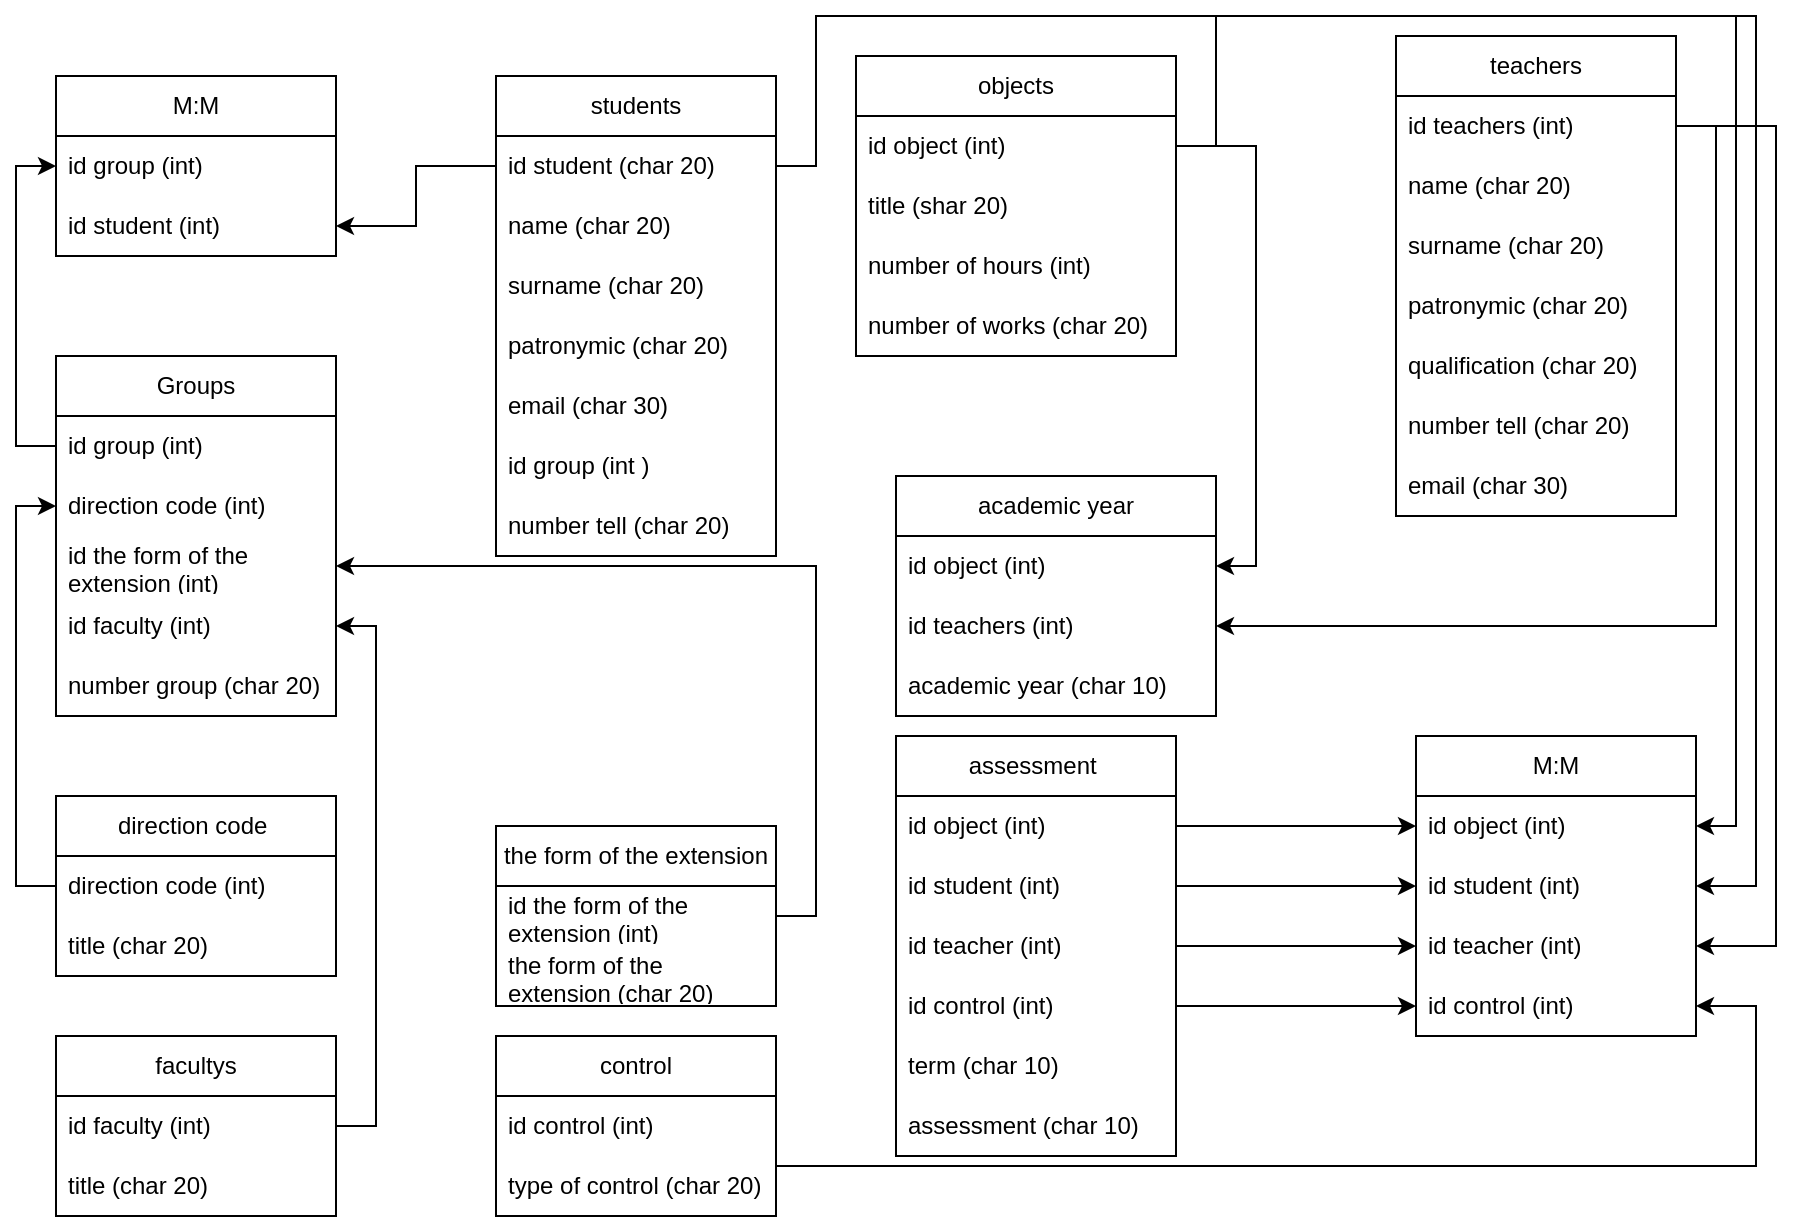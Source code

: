 <mxfile version="23.1.5" type="github">
  <diagram name="Страница 1" id="pWXho5jMBUjP_oFFiIED">
    <mxGraphModel dx="2261" dy="738" grid="1" gridSize="10" guides="1" tooltips="1" connect="1" arrows="1" fold="1" page="1" pageScale="1" pageWidth="827" pageHeight="1169" math="0" shadow="0">
      <root>
        <mxCell id="0" />
        <mxCell id="1" parent="0" />
        <mxCell id="2FqhAD9xJBS36tueg20O-74" value="objects" style="swimlane;fontStyle=0;childLayout=stackLayout;horizontal=1;startSize=30;horizontalStack=0;resizeParent=1;resizeParentMax=0;resizeLast=0;collapsible=1;marginBottom=0;whiteSpace=wrap;html=1;" parent="1" vertex="1">
          <mxGeometry x="240" y="60" width="160" height="150" as="geometry" />
        </mxCell>
        <mxCell id="2FqhAD9xJBS36tueg20O-75" value="id object (int)" style="text;strokeColor=none;fillColor=none;align=left;verticalAlign=middle;spacingLeft=4;spacingRight=4;overflow=hidden;points=[[0,0.5],[1,0.5]];portConstraint=eastwest;rotatable=0;whiteSpace=wrap;html=1;" parent="2FqhAD9xJBS36tueg20O-74" vertex="1">
          <mxGeometry y="30" width="160" height="30" as="geometry" />
        </mxCell>
        <mxCell id="2FqhAD9xJBS36tueg20O-76" value="title (shar 20)" style="text;strokeColor=none;fillColor=none;align=left;verticalAlign=middle;spacingLeft=4;spacingRight=4;overflow=hidden;points=[[0,0.5],[1,0.5]];portConstraint=eastwest;rotatable=0;whiteSpace=wrap;html=1;" parent="2FqhAD9xJBS36tueg20O-74" vertex="1">
          <mxGeometry y="60" width="160" height="30" as="geometry" />
        </mxCell>
        <mxCell id="2FqhAD9xJBS36tueg20O-77" value="number of hours (int)" style="text;strokeColor=none;fillColor=none;align=left;verticalAlign=middle;spacingLeft=4;spacingRight=4;overflow=hidden;points=[[0,0.5],[1,0.5]];portConstraint=eastwest;rotatable=0;whiteSpace=wrap;html=1;" parent="2FqhAD9xJBS36tueg20O-74" vertex="1">
          <mxGeometry y="90" width="160" height="30" as="geometry" />
        </mxCell>
        <mxCell id="2FqhAD9xJBS36tueg20O-78" value="number of works (char 20)" style="text;strokeColor=none;fillColor=none;align=left;verticalAlign=middle;spacingLeft=4;spacingRight=4;overflow=hidden;points=[[0,0.5],[1,0.5]];portConstraint=eastwest;rotatable=0;whiteSpace=wrap;html=1;" parent="2FqhAD9xJBS36tueg20O-74" vertex="1">
          <mxGeometry y="120" width="160" height="30" as="geometry" />
        </mxCell>
        <mxCell id="2FqhAD9xJBS36tueg20O-79" value="students" style="swimlane;fontStyle=0;childLayout=stackLayout;horizontal=1;startSize=30;horizontalStack=0;resizeParent=1;resizeParentMax=0;resizeLast=0;collapsible=1;marginBottom=0;whiteSpace=wrap;html=1;" parent="1" vertex="1">
          <mxGeometry x="60" y="70" width="140" height="240" as="geometry" />
        </mxCell>
        <mxCell id="2FqhAD9xJBS36tueg20O-80" value="id student (char 20)" style="text;strokeColor=none;fillColor=none;align=left;verticalAlign=middle;spacingLeft=4;spacingRight=4;overflow=hidden;points=[[0,0.5],[1,0.5]];portConstraint=eastwest;rotatable=0;whiteSpace=wrap;html=1;" parent="2FqhAD9xJBS36tueg20O-79" vertex="1">
          <mxGeometry y="30" width="140" height="30" as="geometry" />
        </mxCell>
        <mxCell id="2FqhAD9xJBS36tueg20O-81" value="name (char 20)" style="text;strokeColor=none;fillColor=none;align=left;verticalAlign=middle;spacingLeft=4;spacingRight=4;overflow=hidden;points=[[0,0.5],[1,0.5]];portConstraint=eastwest;rotatable=0;whiteSpace=wrap;html=1;" parent="2FqhAD9xJBS36tueg20O-79" vertex="1">
          <mxGeometry y="60" width="140" height="30" as="geometry" />
        </mxCell>
        <mxCell id="2FqhAD9xJBS36tueg20O-82" value="surname (char 20)" style="text;strokeColor=none;fillColor=none;align=left;verticalAlign=middle;spacingLeft=4;spacingRight=4;overflow=hidden;points=[[0,0.5],[1,0.5]];portConstraint=eastwest;rotatable=0;whiteSpace=wrap;html=1;" parent="2FqhAD9xJBS36tueg20O-79" vertex="1">
          <mxGeometry y="90" width="140" height="30" as="geometry" />
        </mxCell>
        <mxCell id="2FqhAD9xJBS36tueg20O-83" value="patronymic (char 20)" style="text;strokeColor=none;fillColor=none;align=left;verticalAlign=middle;spacingLeft=4;spacingRight=4;overflow=hidden;points=[[0,0.5],[1,0.5]];portConstraint=eastwest;rotatable=0;whiteSpace=wrap;html=1;" parent="2FqhAD9xJBS36tueg20O-79" vertex="1">
          <mxGeometry y="120" width="140" height="30" as="geometry" />
        </mxCell>
        <mxCell id="2FqhAD9xJBS36tueg20O-84" value="email (char 30)" style="text;strokeColor=none;fillColor=none;align=left;verticalAlign=middle;spacingLeft=4;spacingRight=4;overflow=hidden;points=[[0,0.5],[1,0.5]];portConstraint=eastwest;rotatable=0;whiteSpace=wrap;html=1;" parent="2FqhAD9xJBS36tueg20O-79" vertex="1">
          <mxGeometry y="150" width="140" height="30" as="geometry" />
        </mxCell>
        <mxCell id="2FqhAD9xJBS36tueg20O-85" value="id group (int )" style="text;strokeColor=none;fillColor=none;align=left;verticalAlign=middle;spacingLeft=4;spacingRight=4;overflow=hidden;points=[[0,0.5],[1,0.5]];portConstraint=eastwest;rotatable=0;whiteSpace=wrap;html=1;" parent="2FqhAD9xJBS36tueg20O-79" vertex="1">
          <mxGeometry y="180" width="140" height="30" as="geometry" />
        </mxCell>
        <mxCell id="2FqhAD9xJBS36tueg20O-86" value="number tell (char 20)" style="text;strokeColor=none;fillColor=none;align=left;verticalAlign=middle;spacingLeft=4;spacingRight=4;overflow=hidden;points=[[0,0.5],[1,0.5]];portConstraint=eastwest;rotatable=0;whiteSpace=wrap;html=1;" parent="2FqhAD9xJBS36tueg20O-79" vertex="1">
          <mxGeometry y="210" width="140" height="30" as="geometry" />
        </mxCell>
        <mxCell id="2FqhAD9xJBS36tueg20O-87" value="Groups" style="swimlane;fontStyle=0;childLayout=stackLayout;horizontal=1;startSize=30;horizontalStack=0;resizeParent=1;resizeParentMax=0;resizeLast=0;collapsible=1;marginBottom=0;whiteSpace=wrap;html=1;" parent="1" vertex="1">
          <mxGeometry x="-160" y="210" width="140" height="180" as="geometry" />
        </mxCell>
        <mxCell id="2FqhAD9xJBS36tueg20O-88" value="id group (int)" style="text;strokeColor=none;fillColor=none;align=left;verticalAlign=middle;spacingLeft=4;spacingRight=4;overflow=hidden;points=[[0,0.5],[1,0.5]];portConstraint=eastwest;rotatable=0;whiteSpace=wrap;html=1;" parent="2FqhAD9xJBS36tueg20O-87" vertex="1">
          <mxGeometry y="30" width="140" height="30" as="geometry" />
        </mxCell>
        <mxCell id="2FqhAD9xJBS36tueg20O-89" value="direction code (int)" style="text;strokeColor=none;fillColor=none;align=left;verticalAlign=middle;spacingLeft=4;spacingRight=4;overflow=hidden;points=[[0,0.5],[1,0.5]];portConstraint=eastwest;rotatable=0;whiteSpace=wrap;html=1;" parent="2FqhAD9xJBS36tueg20O-87" vertex="1">
          <mxGeometry y="60" width="140" height="30" as="geometry" />
        </mxCell>
        <mxCell id="2FqhAD9xJBS36tueg20O-90" value="id&amp;nbsp;the form of the extension (int)" style="text;strokeColor=none;fillColor=none;align=left;verticalAlign=middle;spacingLeft=4;spacingRight=4;overflow=hidden;points=[[0,0.5],[1,0.5]];portConstraint=eastwest;rotatable=0;whiteSpace=wrap;html=1;" parent="2FqhAD9xJBS36tueg20O-87" vertex="1">
          <mxGeometry y="90" width="140" height="30" as="geometry" />
        </mxCell>
        <mxCell id="2FqhAD9xJBS36tueg20O-91" value="id faculty (int)" style="text;strokeColor=none;fillColor=none;align=left;verticalAlign=middle;spacingLeft=4;spacingRight=4;overflow=hidden;points=[[0,0.5],[1,0.5]];portConstraint=eastwest;rotatable=0;whiteSpace=wrap;html=1;" parent="2FqhAD9xJBS36tueg20O-87" vertex="1">
          <mxGeometry y="120" width="140" height="30" as="geometry" />
        </mxCell>
        <mxCell id="2FqhAD9xJBS36tueg20O-92" value="number group (char 20)" style="text;strokeColor=none;fillColor=none;align=left;verticalAlign=middle;spacingLeft=4;spacingRight=4;overflow=hidden;points=[[0,0.5],[1,0.5]];portConstraint=eastwest;rotatable=0;whiteSpace=wrap;html=1;" parent="2FqhAD9xJBS36tueg20O-87" vertex="1">
          <mxGeometry y="150" width="140" height="30" as="geometry" />
        </mxCell>
        <mxCell id="2FqhAD9xJBS36tueg20O-93" value="facultys" style="swimlane;fontStyle=0;childLayout=stackLayout;horizontal=1;startSize=30;horizontalStack=0;resizeParent=1;resizeParentMax=0;resizeLast=0;collapsible=1;marginBottom=0;whiteSpace=wrap;html=1;" parent="1" vertex="1">
          <mxGeometry x="-160" y="550" width="140" height="90" as="geometry" />
        </mxCell>
        <mxCell id="2FqhAD9xJBS36tueg20O-94" value="id faculty (int)" style="text;strokeColor=none;fillColor=none;align=left;verticalAlign=middle;spacingLeft=4;spacingRight=4;overflow=hidden;points=[[0,0.5],[1,0.5]];portConstraint=eastwest;rotatable=0;whiteSpace=wrap;html=1;" parent="2FqhAD9xJBS36tueg20O-93" vertex="1">
          <mxGeometry y="30" width="140" height="30" as="geometry" />
        </mxCell>
        <mxCell id="2FqhAD9xJBS36tueg20O-95" value="title (char 20)" style="text;strokeColor=none;fillColor=none;align=left;verticalAlign=middle;spacingLeft=4;spacingRight=4;overflow=hidden;points=[[0,0.5],[1,0.5]];portConstraint=eastwest;rotatable=0;whiteSpace=wrap;html=1;" parent="2FqhAD9xJBS36tueg20O-93" vertex="1">
          <mxGeometry y="60" width="140" height="30" as="geometry" />
        </mxCell>
        <mxCell id="2FqhAD9xJBS36tueg20O-96" value="the form of the extension" style="swimlane;fontStyle=0;childLayout=stackLayout;horizontal=1;startSize=30;horizontalStack=0;resizeParent=1;resizeParentMax=0;resizeLast=0;collapsible=1;marginBottom=0;whiteSpace=wrap;html=1;" parent="1" vertex="1">
          <mxGeometry x="60" y="445" width="140" height="90" as="geometry" />
        </mxCell>
        <mxCell id="2FqhAD9xJBS36tueg20O-97" value="id&amp;nbsp;the form of the extension (int)" style="text;strokeColor=none;fillColor=none;align=left;verticalAlign=middle;spacingLeft=4;spacingRight=4;overflow=hidden;points=[[0,0.5],[1,0.5]];portConstraint=eastwest;rotatable=0;whiteSpace=wrap;html=1;" parent="2FqhAD9xJBS36tueg20O-96" vertex="1">
          <mxGeometry y="30" width="140" height="30" as="geometry" />
        </mxCell>
        <mxCell id="2FqhAD9xJBS36tueg20O-98" value="the form of the extension (char 20)" style="text;strokeColor=none;fillColor=none;align=left;verticalAlign=middle;spacingLeft=4;spacingRight=4;overflow=hidden;points=[[0,0.5],[1,0.5]];portConstraint=eastwest;rotatable=0;whiteSpace=wrap;html=1;" parent="2FqhAD9xJBS36tueg20O-96" vertex="1">
          <mxGeometry y="60" width="140" height="30" as="geometry" />
        </mxCell>
        <mxCell id="2FqhAD9xJBS36tueg20O-99" value="direction code&amp;nbsp;" style="swimlane;fontStyle=0;childLayout=stackLayout;horizontal=1;startSize=30;horizontalStack=0;resizeParent=1;resizeParentMax=0;resizeLast=0;collapsible=1;marginBottom=0;whiteSpace=wrap;html=1;" parent="1" vertex="1">
          <mxGeometry x="-160" y="430" width="140" height="90" as="geometry" />
        </mxCell>
        <mxCell id="2FqhAD9xJBS36tueg20O-100" value="direction code (int)" style="text;strokeColor=none;fillColor=none;align=left;verticalAlign=middle;spacingLeft=4;spacingRight=4;overflow=hidden;points=[[0,0.5],[1,0.5]];portConstraint=eastwest;rotatable=0;whiteSpace=wrap;html=1;" parent="2FqhAD9xJBS36tueg20O-99" vertex="1">
          <mxGeometry y="30" width="140" height="30" as="geometry" />
        </mxCell>
        <mxCell id="2FqhAD9xJBS36tueg20O-101" value="title (char 20)" style="text;strokeColor=none;fillColor=none;align=left;verticalAlign=middle;spacingLeft=4;spacingRight=4;overflow=hidden;points=[[0,0.5],[1,0.5]];portConstraint=eastwest;rotatable=0;whiteSpace=wrap;html=1;" parent="2FqhAD9xJBS36tueg20O-99" vertex="1">
          <mxGeometry y="60" width="140" height="30" as="geometry" />
        </mxCell>
        <mxCell id="2FqhAD9xJBS36tueg20O-102" value="teachers" style="swimlane;fontStyle=0;childLayout=stackLayout;horizontal=1;startSize=30;horizontalStack=0;resizeParent=1;resizeParentMax=0;resizeLast=0;collapsible=1;marginBottom=0;whiteSpace=wrap;html=1;" parent="1" vertex="1">
          <mxGeometry x="510" y="50" width="140" height="240" as="geometry" />
        </mxCell>
        <mxCell id="2FqhAD9xJBS36tueg20O-103" value="id teachers (int)&amp;nbsp;" style="text;strokeColor=none;fillColor=none;align=left;verticalAlign=middle;spacingLeft=4;spacingRight=4;overflow=hidden;points=[[0,0.5],[1,0.5]];portConstraint=eastwest;rotatable=0;whiteSpace=wrap;html=1;" parent="2FqhAD9xJBS36tueg20O-102" vertex="1">
          <mxGeometry y="30" width="140" height="30" as="geometry" />
        </mxCell>
        <mxCell id="2FqhAD9xJBS36tueg20O-104" value="name (char 20)" style="text;strokeColor=none;fillColor=none;align=left;verticalAlign=middle;spacingLeft=4;spacingRight=4;overflow=hidden;points=[[0,0.5],[1,0.5]];portConstraint=eastwest;rotatable=0;whiteSpace=wrap;html=1;" parent="2FqhAD9xJBS36tueg20O-102" vertex="1">
          <mxGeometry y="60" width="140" height="30" as="geometry" />
        </mxCell>
        <mxCell id="2FqhAD9xJBS36tueg20O-105" value="surname (char 20)" style="text;strokeColor=none;fillColor=none;align=left;verticalAlign=middle;spacingLeft=4;spacingRight=4;overflow=hidden;points=[[0,0.5],[1,0.5]];portConstraint=eastwest;rotatable=0;whiteSpace=wrap;html=1;" parent="2FqhAD9xJBS36tueg20O-102" vertex="1">
          <mxGeometry y="90" width="140" height="30" as="geometry" />
        </mxCell>
        <mxCell id="2FqhAD9xJBS36tueg20O-106" value="patronymic (char 20)" style="text;strokeColor=none;fillColor=none;align=left;verticalAlign=middle;spacingLeft=4;spacingRight=4;overflow=hidden;points=[[0,0.5],[1,0.5]];portConstraint=eastwest;rotatable=0;whiteSpace=wrap;html=1;" parent="2FqhAD9xJBS36tueg20O-102" vertex="1">
          <mxGeometry y="120" width="140" height="30" as="geometry" />
        </mxCell>
        <mxCell id="2FqhAD9xJBS36tueg20O-107" value="qualification (char 20)" style="text;strokeColor=none;fillColor=none;align=left;verticalAlign=middle;spacingLeft=4;spacingRight=4;overflow=hidden;points=[[0,0.5],[1,0.5]];portConstraint=eastwest;rotatable=0;whiteSpace=wrap;html=1;" parent="2FqhAD9xJBS36tueg20O-102" vertex="1">
          <mxGeometry y="150" width="140" height="30" as="geometry" />
        </mxCell>
        <mxCell id="2FqhAD9xJBS36tueg20O-108" value="number tell (char 20)" style="text;strokeColor=none;fillColor=none;align=left;verticalAlign=middle;spacingLeft=4;spacingRight=4;overflow=hidden;points=[[0,0.5],[1,0.5]];portConstraint=eastwest;rotatable=0;whiteSpace=wrap;html=1;" parent="2FqhAD9xJBS36tueg20O-102" vertex="1">
          <mxGeometry y="180" width="140" height="30" as="geometry" />
        </mxCell>
        <mxCell id="2FqhAD9xJBS36tueg20O-109" value="email (char 30)" style="text;strokeColor=none;fillColor=none;align=left;verticalAlign=middle;spacingLeft=4;spacingRight=4;overflow=hidden;points=[[0,0.5],[1,0.5]];portConstraint=eastwest;rotatable=0;whiteSpace=wrap;html=1;" parent="2FqhAD9xJBS36tueg20O-102" vertex="1">
          <mxGeometry y="210" width="140" height="30" as="geometry" />
        </mxCell>
        <mxCell id="2FqhAD9xJBS36tueg20O-110" value="control" style="swimlane;fontStyle=0;childLayout=stackLayout;horizontal=1;startSize=30;horizontalStack=0;resizeParent=1;resizeParentMax=0;resizeLast=0;collapsible=1;marginBottom=0;whiteSpace=wrap;html=1;" parent="1" vertex="1">
          <mxGeometry x="60" y="550" width="140" height="90" as="geometry" />
        </mxCell>
        <mxCell id="2FqhAD9xJBS36tueg20O-111" value="id control (int)" style="text;strokeColor=none;fillColor=none;align=left;verticalAlign=middle;spacingLeft=4;spacingRight=4;overflow=hidden;points=[[0,0.5],[1,0.5]];portConstraint=eastwest;rotatable=0;whiteSpace=wrap;html=1;" parent="2FqhAD9xJBS36tueg20O-110" vertex="1">
          <mxGeometry y="30" width="140" height="30" as="geometry" />
        </mxCell>
        <mxCell id="2FqhAD9xJBS36tueg20O-112" value="type of control (char 20)" style="text;strokeColor=none;fillColor=none;align=left;verticalAlign=middle;spacingLeft=4;spacingRight=4;overflow=hidden;points=[[0,0.5],[1,0.5]];portConstraint=eastwest;rotatable=0;whiteSpace=wrap;html=1;" parent="2FqhAD9xJBS36tueg20O-110" vertex="1">
          <mxGeometry y="60" width="140" height="30" as="geometry" />
        </mxCell>
        <mxCell id="2FqhAD9xJBS36tueg20O-113" value="assessment&amp;nbsp;" style="swimlane;fontStyle=0;childLayout=stackLayout;horizontal=1;startSize=30;horizontalStack=0;resizeParent=1;resizeParentMax=0;resizeLast=0;collapsible=1;marginBottom=0;whiteSpace=wrap;html=1;" parent="1" vertex="1">
          <mxGeometry x="260" y="400" width="140" height="210" as="geometry" />
        </mxCell>
        <mxCell id="2FqhAD9xJBS36tueg20O-114" value="id object (int)" style="text;strokeColor=none;fillColor=none;align=left;verticalAlign=middle;spacingLeft=4;spacingRight=4;overflow=hidden;points=[[0,0.5],[1,0.5]];portConstraint=eastwest;rotatable=0;whiteSpace=wrap;html=1;" parent="2FqhAD9xJBS36tueg20O-113" vertex="1">
          <mxGeometry y="30" width="140" height="30" as="geometry" />
        </mxCell>
        <mxCell id="2FqhAD9xJBS36tueg20O-115" value="id student (int)" style="text;strokeColor=none;fillColor=none;align=left;verticalAlign=middle;spacingLeft=4;spacingRight=4;overflow=hidden;points=[[0,0.5],[1,0.5]];portConstraint=eastwest;rotatable=0;whiteSpace=wrap;html=1;" parent="2FqhAD9xJBS36tueg20O-113" vertex="1">
          <mxGeometry y="60" width="140" height="30" as="geometry" />
        </mxCell>
        <mxCell id="2FqhAD9xJBS36tueg20O-116" value="id teacher (int)" style="text;strokeColor=none;fillColor=none;align=left;verticalAlign=middle;spacingLeft=4;spacingRight=4;overflow=hidden;points=[[0,0.5],[1,0.5]];portConstraint=eastwest;rotatable=0;whiteSpace=wrap;html=1;" parent="2FqhAD9xJBS36tueg20O-113" vertex="1">
          <mxGeometry y="90" width="140" height="30" as="geometry" />
        </mxCell>
        <mxCell id="2FqhAD9xJBS36tueg20O-117" value="id control (int)" style="text;strokeColor=none;fillColor=none;align=left;verticalAlign=middle;spacingLeft=4;spacingRight=4;overflow=hidden;points=[[0,0.5],[1,0.5]];portConstraint=eastwest;rotatable=0;whiteSpace=wrap;html=1;" parent="2FqhAD9xJBS36tueg20O-113" vertex="1">
          <mxGeometry y="120" width="140" height="30" as="geometry" />
        </mxCell>
        <mxCell id="2FqhAD9xJBS36tueg20O-118" value="term (char 10)" style="text;strokeColor=none;fillColor=none;align=left;verticalAlign=middle;spacingLeft=4;spacingRight=4;overflow=hidden;points=[[0,0.5],[1,0.5]];portConstraint=eastwest;rotatable=0;whiteSpace=wrap;html=1;" parent="2FqhAD9xJBS36tueg20O-113" vertex="1">
          <mxGeometry y="150" width="140" height="30" as="geometry" />
        </mxCell>
        <mxCell id="2FqhAD9xJBS36tueg20O-119" value="assessment (char 10)" style="text;strokeColor=none;fillColor=none;align=left;verticalAlign=middle;spacingLeft=4;spacingRight=4;overflow=hidden;points=[[0,0.5],[1,0.5]];portConstraint=eastwest;rotatable=0;whiteSpace=wrap;html=1;" parent="2FqhAD9xJBS36tueg20O-113" vertex="1">
          <mxGeometry y="180" width="140" height="30" as="geometry" />
        </mxCell>
        <mxCell id="2FqhAD9xJBS36tueg20O-120" value="academic year" style="swimlane;fontStyle=0;childLayout=stackLayout;horizontal=1;startSize=30;horizontalStack=0;resizeParent=1;resizeParentMax=0;resizeLast=0;collapsible=1;marginBottom=0;whiteSpace=wrap;html=1;" parent="1" vertex="1">
          <mxGeometry x="260" y="270" width="160" height="120" as="geometry" />
        </mxCell>
        <mxCell id="2FqhAD9xJBS36tueg20O-121" value="id object (int)" style="text;strokeColor=none;fillColor=none;align=left;verticalAlign=middle;spacingLeft=4;spacingRight=4;overflow=hidden;points=[[0,0.5],[1,0.5]];portConstraint=eastwest;rotatable=0;whiteSpace=wrap;html=1;" parent="2FqhAD9xJBS36tueg20O-120" vertex="1">
          <mxGeometry y="30" width="160" height="30" as="geometry" />
        </mxCell>
        <mxCell id="2FqhAD9xJBS36tueg20O-122" value="id teachers (int)" style="text;strokeColor=none;fillColor=none;align=left;verticalAlign=middle;spacingLeft=4;spacingRight=4;overflow=hidden;points=[[0,0.5],[1,0.5]];portConstraint=eastwest;rotatable=0;whiteSpace=wrap;html=1;" parent="2FqhAD9xJBS36tueg20O-120" vertex="1">
          <mxGeometry y="60" width="160" height="30" as="geometry" />
        </mxCell>
        <mxCell id="2FqhAD9xJBS36tueg20O-123" value="academic year (char 10)" style="text;strokeColor=none;fillColor=none;align=left;verticalAlign=middle;spacingLeft=4;spacingRight=4;overflow=hidden;points=[[0,0.5],[1,0.5]];portConstraint=eastwest;rotatable=0;whiteSpace=wrap;html=1;" parent="2FqhAD9xJBS36tueg20O-120" vertex="1">
          <mxGeometry y="90" width="160" height="30" as="geometry" />
        </mxCell>
        <mxCell id="2FqhAD9xJBS36tueg20O-124" style="edgeStyle=orthogonalEdgeStyle;rounded=0;orthogonalLoop=1;jettySize=auto;html=1;exitX=1;exitY=0.5;exitDx=0;exitDy=0;entryX=1;entryY=0.5;entryDx=0;entryDy=0;" parent="1" source="2FqhAD9xJBS36tueg20O-97" target="2FqhAD9xJBS36tueg20O-90" edge="1">
          <mxGeometry relative="1" as="geometry" />
        </mxCell>
        <mxCell id="2FqhAD9xJBS36tueg20O-125" style="edgeStyle=orthogonalEdgeStyle;rounded=0;orthogonalLoop=1;jettySize=auto;html=1;exitX=1;exitY=0.5;exitDx=0;exitDy=0;entryX=1;entryY=0.5;entryDx=0;entryDy=0;" parent="1" source="2FqhAD9xJBS36tueg20O-94" target="2FqhAD9xJBS36tueg20O-91" edge="1">
          <mxGeometry relative="1" as="geometry" />
        </mxCell>
        <mxCell id="2FqhAD9xJBS36tueg20O-126" style="edgeStyle=orthogonalEdgeStyle;rounded=0;orthogonalLoop=1;jettySize=auto;html=1;exitX=0;exitY=0.5;exitDx=0;exitDy=0;entryX=0;entryY=0.5;entryDx=0;entryDy=0;" parent="1" source="2FqhAD9xJBS36tueg20O-100" target="2FqhAD9xJBS36tueg20O-89" edge="1">
          <mxGeometry relative="1" as="geometry" />
        </mxCell>
        <mxCell id="2FqhAD9xJBS36tueg20O-127" style="edgeStyle=orthogonalEdgeStyle;rounded=0;orthogonalLoop=1;jettySize=auto;html=1;exitX=1;exitY=0.5;exitDx=0;exitDy=0;entryX=1;entryY=0.5;entryDx=0;entryDy=0;" parent="1" source="2FqhAD9xJBS36tueg20O-103" target="2FqhAD9xJBS36tueg20O-122" edge="1">
          <mxGeometry relative="1" as="geometry">
            <Array as="points">
              <mxPoint x="670" y="95" />
              <mxPoint x="670" y="345" />
            </Array>
          </mxGeometry>
        </mxCell>
        <mxCell id="2FqhAD9xJBS36tueg20O-128" value="M:M" style="swimlane;fontStyle=0;childLayout=stackLayout;horizontal=1;startSize=30;horizontalStack=0;resizeParent=1;resizeParentMax=0;resizeLast=0;collapsible=1;marginBottom=0;whiteSpace=wrap;html=1;" parent="1" vertex="1">
          <mxGeometry x="-160" y="70" width="140" height="90" as="geometry" />
        </mxCell>
        <mxCell id="2FqhAD9xJBS36tueg20O-129" value="id group (int)" style="text;strokeColor=none;fillColor=none;align=left;verticalAlign=middle;spacingLeft=4;spacingRight=4;overflow=hidden;points=[[0,0.5],[1,0.5]];portConstraint=eastwest;rotatable=0;whiteSpace=wrap;html=1;" parent="2FqhAD9xJBS36tueg20O-128" vertex="1">
          <mxGeometry y="30" width="140" height="30" as="geometry" />
        </mxCell>
        <mxCell id="2FqhAD9xJBS36tueg20O-130" value="id student (int)" style="text;strokeColor=none;fillColor=none;align=left;verticalAlign=middle;spacingLeft=4;spacingRight=4;overflow=hidden;points=[[0,0.5],[1,0.5]];portConstraint=eastwest;rotatable=0;whiteSpace=wrap;html=1;" parent="2FqhAD9xJBS36tueg20O-128" vertex="1">
          <mxGeometry y="60" width="140" height="30" as="geometry" />
        </mxCell>
        <mxCell id="2FqhAD9xJBS36tueg20O-131" style="edgeStyle=orthogonalEdgeStyle;rounded=0;orthogonalLoop=1;jettySize=auto;html=1;exitX=0;exitY=0.5;exitDx=0;exitDy=0;entryX=0;entryY=0.5;entryDx=0;entryDy=0;" parent="1" source="2FqhAD9xJBS36tueg20O-88" target="2FqhAD9xJBS36tueg20O-129" edge="1">
          <mxGeometry relative="1" as="geometry" />
        </mxCell>
        <mxCell id="2FqhAD9xJBS36tueg20O-132" style="edgeStyle=orthogonalEdgeStyle;rounded=0;orthogonalLoop=1;jettySize=auto;html=1;exitX=0;exitY=0.5;exitDx=0;exitDy=0;entryX=1;entryY=0.5;entryDx=0;entryDy=0;" parent="1" source="2FqhAD9xJBS36tueg20O-80" target="2FqhAD9xJBS36tueg20O-130" edge="1">
          <mxGeometry relative="1" as="geometry" />
        </mxCell>
        <mxCell id="2FqhAD9xJBS36tueg20O-133" value="M:M" style="swimlane;fontStyle=0;childLayout=stackLayout;horizontal=1;startSize=30;horizontalStack=0;resizeParent=1;resizeParentMax=0;resizeLast=0;collapsible=1;marginBottom=0;whiteSpace=wrap;html=1;" parent="1" vertex="1">
          <mxGeometry x="520" y="400" width="140" height="150" as="geometry" />
        </mxCell>
        <mxCell id="2FqhAD9xJBS36tueg20O-134" value="id object (int)" style="text;strokeColor=none;fillColor=none;align=left;verticalAlign=middle;spacingLeft=4;spacingRight=4;overflow=hidden;points=[[0,0.5],[1,0.5]];portConstraint=eastwest;rotatable=0;whiteSpace=wrap;html=1;" parent="2FqhAD9xJBS36tueg20O-133" vertex="1">
          <mxGeometry y="30" width="140" height="30" as="geometry" />
        </mxCell>
        <mxCell id="2FqhAD9xJBS36tueg20O-135" value="id student (int)" style="text;strokeColor=none;fillColor=none;align=left;verticalAlign=middle;spacingLeft=4;spacingRight=4;overflow=hidden;points=[[0,0.5],[1,0.5]];portConstraint=eastwest;rotatable=0;whiteSpace=wrap;html=1;" parent="2FqhAD9xJBS36tueg20O-133" vertex="1">
          <mxGeometry y="60" width="140" height="30" as="geometry" />
        </mxCell>
        <mxCell id="2FqhAD9xJBS36tueg20O-136" value="id teacher (int)" style="text;strokeColor=none;fillColor=none;align=left;verticalAlign=middle;spacingLeft=4;spacingRight=4;overflow=hidden;points=[[0,0.5],[1,0.5]];portConstraint=eastwest;rotatable=0;whiteSpace=wrap;html=1;" parent="2FqhAD9xJBS36tueg20O-133" vertex="1">
          <mxGeometry y="90" width="140" height="30" as="geometry" />
        </mxCell>
        <mxCell id="2FqhAD9xJBS36tueg20O-137" value="id control (int)" style="text;strokeColor=none;fillColor=none;align=left;verticalAlign=middle;spacingLeft=4;spacingRight=4;overflow=hidden;points=[[0,0.5],[1,0.5]];portConstraint=eastwest;rotatable=0;whiteSpace=wrap;html=1;" parent="2FqhAD9xJBS36tueg20O-133" vertex="1">
          <mxGeometry y="120" width="140" height="30" as="geometry" />
        </mxCell>
        <mxCell id="2FqhAD9xJBS36tueg20O-138" style="edgeStyle=orthogonalEdgeStyle;rounded=0;orthogonalLoop=1;jettySize=auto;html=1;exitX=1;exitY=0.5;exitDx=0;exitDy=0;entryX=0;entryY=0.5;entryDx=0;entryDy=0;" parent="1" source="2FqhAD9xJBS36tueg20O-114" target="2FqhAD9xJBS36tueg20O-134" edge="1">
          <mxGeometry relative="1" as="geometry" />
        </mxCell>
        <mxCell id="2FqhAD9xJBS36tueg20O-139" style="edgeStyle=orthogonalEdgeStyle;rounded=0;orthogonalLoop=1;jettySize=auto;html=1;exitX=1;exitY=0.5;exitDx=0;exitDy=0;entryX=0;entryY=0.5;entryDx=0;entryDy=0;" parent="1" source="2FqhAD9xJBS36tueg20O-115" target="2FqhAD9xJBS36tueg20O-135" edge="1">
          <mxGeometry relative="1" as="geometry" />
        </mxCell>
        <mxCell id="2FqhAD9xJBS36tueg20O-140" style="edgeStyle=orthogonalEdgeStyle;rounded=0;orthogonalLoop=1;jettySize=auto;html=1;exitX=1;exitY=0.5;exitDx=0;exitDy=0;entryX=0;entryY=0.5;entryDx=0;entryDy=0;" parent="1" source="2FqhAD9xJBS36tueg20O-116" target="2FqhAD9xJBS36tueg20O-136" edge="1">
          <mxGeometry relative="1" as="geometry" />
        </mxCell>
        <mxCell id="2FqhAD9xJBS36tueg20O-141" style="edgeStyle=orthogonalEdgeStyle;rounded=0;orthogonalLoop=1;jettySize=auto;html=1;exitX=1;exitY=0.5;exitDx=0;exitDy=0;entryX=0;entryY=0.5;entryDx=0;entryDy=0;" parent="1" source="2FqhAD9xJBS36tueg20O-117" target="2FqhAD9xJBS36tueg20O-137" edge="1">
          <mxGeometry relative="1" as="geometry" />
        </mxCell>
        <mxCell id="2FqhAD9xJBS36tueg20O-142" style="edgeStyle=orthogonalEdgeStyle;rounded=0;orthogonalLoop=1;jettySize=auto;html=1;exitX=1;exitY=0.5;exitDx=0;exitDy=0;entryX=1;entryY=0.5;entryDx=0;entryDy=0;" parent="1" source="2FqhAD9xJBS36tueg20O-111" target="2FqhAD9xJBS36tueg20O-137" edge="1">
          <mxGeometry relative="1" as="geometry">
            <Array as="points">
              <mxPoint x="200" y="615" />
              <mxPoint x="690" y="615" />
              <mxPoint x="690" y="535" />
            </Array>
          </mxGeometry>
        </mxCell>
        <mxCell id="2FqhAD9xJBS36tueg20O-143" style="edgeStyle=orthogonalEdgeStyle;rounded=0;orthogonalLoop=1;jettySize=auto;html=1;exitX=1;exitY=0.5;exitDx=0;exitDy=0;entryX=1;entryY=0.5;entryDx=0;entryDy=0;" parent="1" source="2FqhAD9xJBS36tueg20O-80" target="2FqhAD9xJBS36tueg20O-135" edge="1">
          <mxGeometry relative="1" as="geometry">
            <Array as="points">
              <mxPoint x="220" y="115" />
              <mxPoint x="220" y="40" />
              <mxPoint x="690" y="40" />
              <mxPoint x="690" y="475" />
            </Array>
          </mxGeometry>
        </mxCell>
        <mxCell id="2FqhAD9xJBS36tueg20O-144" style="edgeStyle=orthogonalEdgeStyle;rounded=0;orthogonalLoop=1;jettySize=auto;html=1;exitX=1;exitY=0.5;exitDx=0;exitDy=0;entryX=1;entryY=0.5;entryDx=0;entryDy=0;" parent="1" source="2FqhAD9xJBS36tueg20O-75" target="2FqhAD9xJBS36tueg20O-134" edge="1">
          <mxGeometry relative="1" as="geometry">
            <Array as="points">
              <mxPoint x="420" y="105" />
              <mxPoint x="420" y="40" />
              <mxPoint x="680" y="40" />
              <mxPoint x="680" y="445" />
            </Array>
          </mxGeometry>
        </mxCell>
        <mxCell id="2FqhAD9xJBS36tueg20O-145" style="edgeStyle=orthogonalEdgeStyle;rounded=0;orthogonalLoop=1;jettySize=auto;html=1;exitX=1;exitY=0.5;exitDx=0;exitDy=0;entryX=1;entryY=0.5;entryDx=0;entryDy=0;" parent="1" source="2FqhAD9xJBS36tueg20O-75" target="2FqhAD9xJBS36tueg20O-121" edge="1">
          <mxGeometry relative="1" as="geometry" />
        </mxCell>
        <mxCell id="2FqhAD9xJBS36tueg20O-146" style="edgeStyle=orthogonalEdgeStyle;rounded=0;orthogonalLoop=1;jettySize=auto;html=1;exitX=1;exitY=0.5;exitDx=0;exitDy=0;entryX=1;entryY=0.5;entryDx=0;entryDy=0;" parent="1" source="2FqhAD9xJBS36tueg20O-103" target="2FqhAD9xJBS36tueg20O-136" edge="1">
          <mxGeometry relative="1" as="geometry">
            <Array as="points">
              <mxPoint x="700" y="95" />
              <mxPoint x="700" y="505" />
            </Array>
          </mxGeometry>
        </mxCell>
      </root>
    </mxGraphModel>
  </diagram>
</mxfile>
